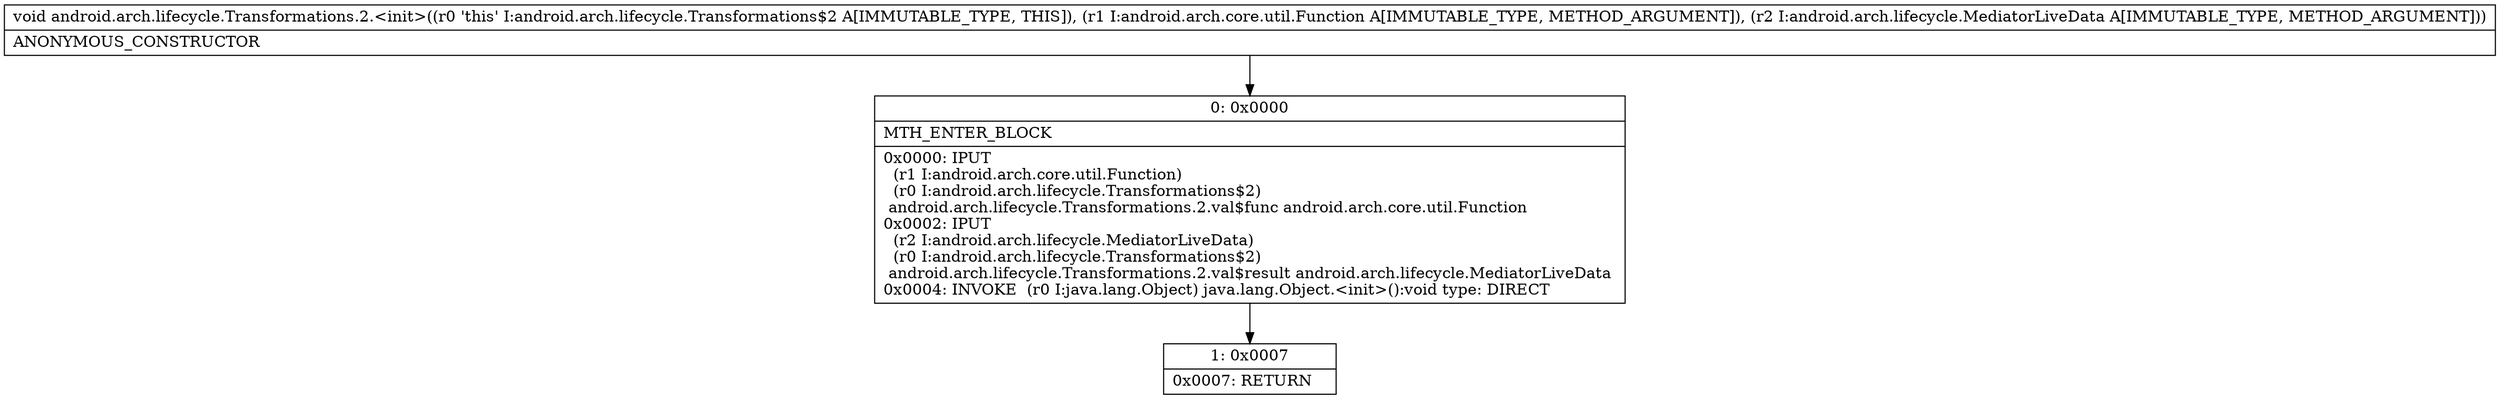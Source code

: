 digraph "CFG forandroid.arch.lifecycle.Transformations.2.\<init\>(Landroid\/arch\/core\/util\/Function;Landroid\/arch\/lifecycle\/MediatorLiveData;)V" {
Node_0 [shape=record,label="{0\:\ 0x0000|MTH_ENTER_BLOCK\l|0x0000: IPUT  \l  (r1 I:android.arch.core.util.Function)\l  (r0 I:android.arch.lifecycle.Transformations$2)\l android.arch.lifecycle.Transformations.2.val$func android.arch.core.util.Function \l0x0002: IPUT  \l  (r2 I:android.arch.lifecycle.MediatorLiveData)\l  (r0 I:android.arch.lifecycle.Transformations$2)\l android.arch.lifecycle.Transformations.2.val$result android.arch.lifecycle.MediatorLiveData \l0x0004: INVOKE  (r0 I:java.lang.Object) java.lang.Object.\<init\>():void type: DIRECT \l}"];
Node_1 [shape=record,label="{1\:\ 0x0007|0x0007: RETURN   \l}"];
MethodNode[shape=record,label="{void android.arch.lifecycle.Transformations.2.\<init\>((r0 'this' I:android.arch.lifecycle.Transformations$2 A[IMMUTABLE_TYPE, THIS]), (r1 I:android.arch.core.util.Function A[IMMUTABLE_TYPE, METHOD_ARGUMENT]), (r2 I:android.arch.lifecycle.MediatorLiveData A[IMMUTABLE_TYPE, METHOD_ARGUMENT]))  | ANONYMOUS_CONSTRUCTOR\l}"];
MethodNode -> Node_0;
Node_0 -> Node_1;
}

